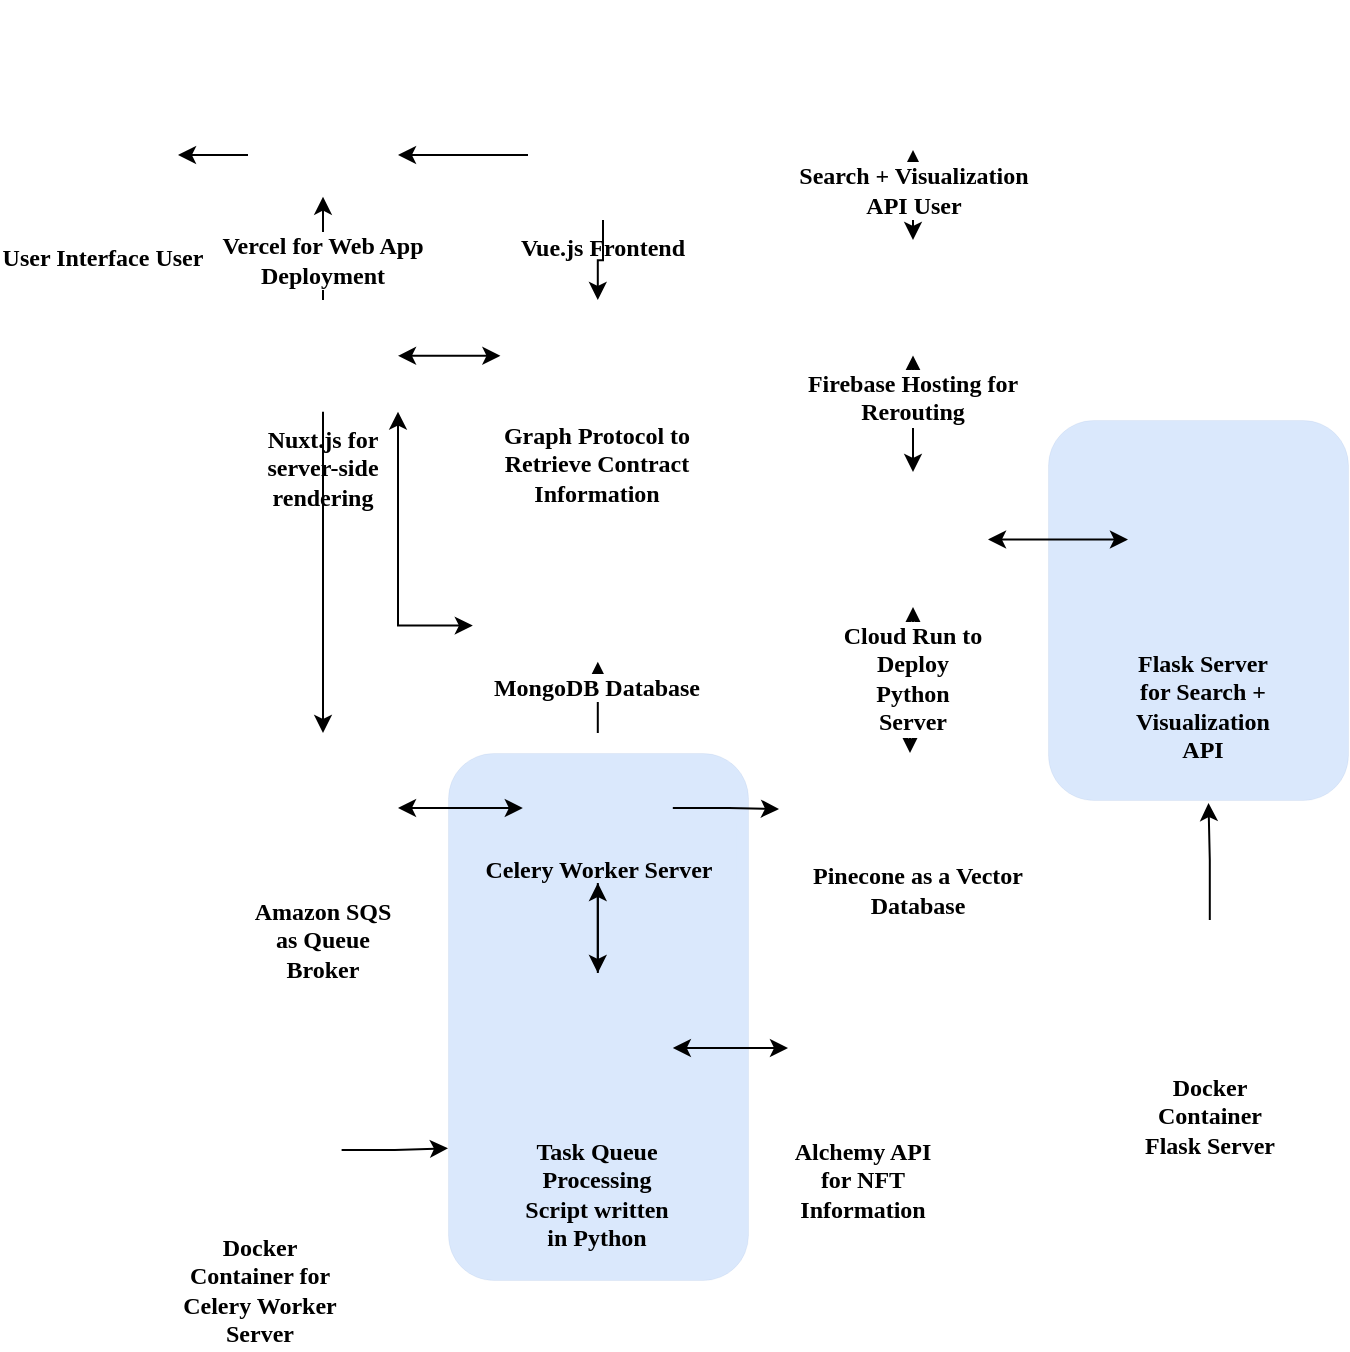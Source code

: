<mxfile version="20.2.8" type="device"><diagram id="brc-46e0PO8EPQsznpxJ" name="Page-1"><mxGraphModel dx="1483" dy="716" grid="1" gridSize="10" guides="1" tooltips="1" connect="1" arrows="1" fold="1" page="1" pageScale="1" pageWidth="850" pageHeight="1100" math="0" shadow="0"><root><mxCell id="0"/><mxCell id="1" parent="0"/><mxCell id="G0bqzOEyVw5i-wzsFkkr-4" value="" style="group" vertex="1" connectable="0" parent="1"><mxGeometry x="240" y="230" width="660" height="640" as="geometry"/></mxCell><mxCell id="v1wjf9izlJEfH41Vqydj-318" value="" style="rounded=1;whiteSpace=wrap;html=1;strokeWidth=0;fillColor=#dae8fc;strokeColor=#6c8ebf;fontFamily=Times New Roman;fontStyle=1" parent="G0bqzOEyVw5i-wzsFkkr-4" vertex="1"><mxGeometry x="510" y="210.0" width="150" height="190" as="geometry"/></mxCell><mxCell id="v1wjf9izlJEfH41Vqydj-319" value="" style="rounded=1;whiteSpace=wrap;html=1;strokeWidth=0;fillColor=#dae8fc;strokeColor=#6c8ebf;fontFamily=Times New Roman;fontStyle=1" parent="G0bqzOEyVw5i-wzsFkkr-4" vertex="1"><mxGeometry x="210" y="376.5" width="150" height="263.5" as="geometry"/></mxCell><mxCell id="v1wjf9izlJEfH41Vqydj-321" value="Vue.js Frontend" style="shape=image;verticalLabelPosition=bottom;labelBackgroundColor=default;verticalAlign=top;aspect=fixed;imageAspect=0;image=https://upload.wikimedia.org/wikipedia/commons/thumb/9/95/Vue.js_Logo_2.svg/1184px-Vue.js_Logo_2.svg.png;fontStyle=1;fontFamily=Times New Roman;" parent="G0bqzOEyVw5i-wzsFkkr-4" vertex="1"><mxGeometry x="250" y="44.98" width="75" height="65.05" as="geometry"/></mxCell><mxCell id="v1wjf9izlJEfH41Vqydj-326" value="Nuxt.js for server-side rendering" style="shape=image;verticalLabelPosition=bottom;labelBackgroundColor=default;verticalAlign=top;aspect=fixed;imageAspect=0;image=https://upload.wikimedia.org/wikipedia/commons/thumb/a/ae/Nuxt_logo.svg/2560px-Nuxt_logo.svg.png;perimeterSpacing=0;strokeWidth=1;whiteSpace=wrap;fontFamily=Times New Roman;fontStyle=1" parent="G0bqzOEyVw5i-wzsFkkr-4" vertex="1"><mxGeometry x="110" y="150.0" width="75" height="55.82" as="geometry"/></mxCell><mxCell id="v1wjf9izlJEfH41Vqydj-328" value="" style="shape=image;verticalLabelPosition=bottom;labelBackgroundColor=default;verticalAlign=top;aspect=fixed;imageAspect=0;image=https://logovtor.com/wp-content/uploads/2020/10/vercel-inc-logo-vector.png;whiteSpace=wrap;fontFamily=Times New Roman;fontStyle=1" parent="G0bqzOEyVw5i-wzsFkkr-4" vertex="1"><mxGeometry x="110" y="56.66" width="75" height="41.68" as="geometry"/></mxCell><mxCell id="v1wjf9izlJEfH41Vqydj-320" style="edgeStyle=orthogonalEdgeStyle;rounded=0;orthogonalLoop=1;jettySize=auto;html=1;entryX=1;entryY=0.5;entryDx=0;entryDy=0;fontFamily=Times New Roman;fontStyle=1" parent="G0bqzOEyVw5i-wzsFkkr-4" source="v1wjf9izlJEfH41Vqydj-321" target="v1wjf9izlJEfH41Vqydj-328" edge="1"><mxGeometry relative="1" as="geometry"/></mxCell><mxCell id="v1wjf9izlJEfH41Vqydj-322" style="edgeStyle=orthogonalEdgeStyle;rounded=0;orthogonalLoop=1;jettySize=auto;html=1;entryX=0.5;entryY=1;entryDx=0;entryDy=0;fontFamily=Times New Roman;fontStyle=1" parent="G0bqzOEyVw5i-wzsFkkr-4" source="v1wjf9izlJEfH41Vqydj-326" target="v1wjf9izlJEfH41Vqydj-328" edge="1"><mxGeometry relative="1" as="geometry"/></mxCell><mxCell id="v1wjf9izlJEfH41Vqydj-329" value="User Interface User" style="shape=image;verticalLabelPosition=bottom;labelBackgroundColor=default;verticalAlign=top;aspect=fixed;imageAspect=0;image=https://cdn.icon-icons.com/icons2/2506/PNG/512/user_icon_150670.png;fontFamily=Times New Roman;fontStyle=1" parent="G0bqzOEyVw5i-wzsFkkr-4" vertex="1"><mxGeometry y="40.0" width="75" height="75" as="geometry"/></mxCell><mxCell id="v1wjf9izlJEfH41Vqydj-327" style="edgeStyle=orthogonalEdgeStyle;rounded=0;orthogonalLoop=1;jettySize=auto;html=1;fontFamily=Times New Roman;fontStyle=1" parent="G0bqzOEyVw5i-wzsFkkr-4" source="v1wjf9izlJEfH41Vqydj-328" target="v1wjf9izlJEfH41Vqydj-329" edge="1"><mxGeometry relative="1" as="geometry"/></mxCell><mxCell id="v1wjf9izlJEfH41Vqydj-333" value="Graph Protocol to Retrieve Contract Information" style="shape=image;verticalLabelPosition=bottom;labelBackgroundColor=default;verticalAlign=top;aspect=fixed;imageAspect=0;image=https://image4.owler.com/logo/graph-protocol_owler_20200701_083132_original.png;spacing=0;horizontal=1;whiteSpace=wrap;fontFamily=Times New Roman;fontStyle=1" parent="G0bqzOEyVw5i-wzsFkkr-4" vertex="1"><mxGeometry x="236.21" y="150.0" width="97.41" height="55.82" as="geometry"/></mxCell><mxCell id="v1wjf9izlJEfH41Vqydj-359" value="" style="edgeStyle=orthogonalEdgeStyle;rounded=0;orthogonalLoop=1;jettySize=auto;html=1;fontFamily=Times New Roman;fontSize=15;fontColor=default;strokeWidth=1;fontStyle=1" parent="G0bqzOEyVw5i-wzsFkkr-4" source="v1wjf9izlJEfH41Vqydj-321" target="v1wjf9izlJEfH41Vqydj-333" edge="1"><mxGeometry relative="1" as="geometry"/></mxCell><mxCell id="v1wjf9izlJEfH41Vqydj-325" style="edgeStyle=orthogonalEdgeStyle;rounded=0;orthogonalLoop=1;jettySize=auto;html=1;exitX=1;exitY=0.5;exitDx=0;exitDy=0;entryX=0;entryY=0.5;entryDx=0;entryDy=0;startArrow=classic;startFill=1;fontFamily=Times New Roman;fontStyle=1" parent="G0bqzOEyVw5i-wzsFkkr-4" source="v1wjf9izlJEfH41Vqydj-326" target="v1wjf9izlJEfH41Vqydj-333" edge="1"><mxGeometry relative="1" as="geometry"/></mxCell><mxCell id="v1wjf9izlJEfH41Vqydj-335" value="Amazon SQS as Queue Broker" style="shape=image;verticalLabelPosition=bottom;labelBackgroundColor=default;verticalAlign=top;aspect=fixed;imageAspect=0;image=https://a.slack-edge.com/80588/img/services/amazon-sqs_512.png;whiteSpace=wrap;fontFamily=Times New Roman;fontStyle=1" parent="G0bqzOEyVw5i-wzsFkkr-4" vertex="1"><mxGeometry x="110" y="366.5" width="75" height="75" as="geometry"/></mxCell><mxCell id="v1wjf9izlJEfH41Vqydj-323" style="edgeStyle=orthogonalEdgeStyle;rounded=0;orthogonalLoop=1;jettySize=auto;html=1;entryX=0.5;entryY=0;entryDx=0;entryDy=0;fontFamily=Times New Roman;fontStyle=1" parent="G0bqzOEyVw5i-wzsFkkr-4" source="v1wjf9izlJEfH41Vqydj-326" target="v1wjf9izlJEfH41Vqydj-335" edge="1"><mxGeometry relative="1" as="geometry"/></mxCell><mxCell id="v1wjf9izlJEfH41Vqydj-336" style="edgeStyle=orthogonalEdgeStyle;rounded=0;orthogonalLoop=1;jettySize=auto;html=1;entryX=0.5;entryY=1;entryDx=0;entryDy=0;fontFamily=Times New Roman;fontStyle=1" parent="G0bqzOEyVw5i-wzsFkkr-4" source="v1wjf9izlJEfH41Vqydj-339" edge="1"><mxGeometry relative="1" as="geometry"><mxPoint x="284.91" y="330.88" as="targetPoint"/></mxGeometry></mxCell><mxCell id="v1wjf9izlJEfH41Vqydj-340" value="MongoDB Database " style="shape=image;verticalLabelPosition=bottom;labelBackgroundColor=default;verticalAlign=top;aspect=fixed;imageAspect=0;image=https://webimages.mongodb.com/_com_assets/cms/kusb9stg1ndrp7j53-MongoDBLogoBrand1.png?auto=format%252Ccompress;whiteSpace=wrap;fontFamily=Times New Roman;fontStyle=1" parent="G0bqzOEyVw5i-wzsFkkr-4" vertex="1"><mxGeometry x="222.41" y="295.62" width="125" height="34.38" as="geometry"/></mxCell><mxCell id="v1wjf9izlJEfH41Vqydj-324" style="edgeStyle=orthogonalEdgeStyle;rounded=0;orthogonalLoop=1;jettySize=auto;html=1;exitX=1;exitY=1;exitDx=0;exitDy=0;entryX=0;entryY=0.5;entryDx=0;entryDy=0;startArrow=classic;startFill=1;fontFamily=Times New Roman;fontStyle=1" parent="G0bqzOEyVw5i-wzsFkkr-4" source="v1wjf9izlJEfH41Vqydj-326" target="v1wjf9izlJEfH41Vqydj-340" edge="1"><mxGeometry relative="1" as="geometry"><mxPoint x="185" y="290" as="targetPoint"/></mxGeometry></mxCell><mxCell id="v1wjf9izlJEfH41Vqydj-341" value="" style="shape=image;verticalLabelPosition=bottom;labelBackgroundColor=default;verticalAlign=top;aspect=fixed;imageAspect=0;image=https://dzh2zima160vx.cloudfront.net/logo/ba98e793f4c92345ca3d8eecf80a398d_284_160?Expires=1861920000&amp;Signature=g0TkEqSsUJEb-oDuS3BL91khwNg8QGuKqYTfeKqlkkDcg1hBHQ4bW6scu3KIlUQYU2EBZ2lii04HV3h6jTriNE2lFAK1EAz4LpJRiOOwEX7rSWq1jMCkGEXsxuXDDmYNjvWfxNokIbNTQqwQbpD~klgqmtB2b9E--CaiT9H-gWixiMtWLg3uSxG-ux~~mgloyaJ5YA-01SOpjveI4mss423IMaDd5IUC4nMjYJo1qest9k3Ugxh-SHiMYGLeJYGdJOQwG-ZJzbXEnQ7o9lj1SAbvuvANBAXtXGHkRYunoFKLnCex8hQ3CkzEAI15fJ8o2iMIvmirRbha4G2Pq9Pe2w__&amp;Key-Pair-Id=APKAII5OVX4LZ3WT422Q;fontFamily=Times New Roman;fontStyle=1" parent="G0bqzOEyVw5i-wzsFkkr-4" vertex="1"><mxGeometry x="378.5" y="376.5" width="125" height="70.42" as="geometry"/></mxCell><mxCell id="v1wjf9izlJEfH41Vqydj-343" value="Task Queue Processing Script written in Python" style="shape=image;verticalLabelPosition=bottom;labelBackgroundColor=none;verticalAlign=top;aspect=fixed;imageAspect=0;image=https://upload.wikimedia.org/wikipedia/commons/thumb/c/c3/Python-logo-notext.svg/1200px-Python-logo-notext.svg.png;whiteSpace=wrap;fontFamily=Times New Roman;fontStyle=1" parent="G0bqzOEyVw5i-wzsFkkr-4" vertex="1"><mxGeometry x="247.41" y="486.5" width="75" height="75" as="geometry"/></mxCell><mxCell id="v1wjf9izlJEfH41Vqydj-344" value="Alchemy API for NFT Information" style="shape=image;verticalLabelPosition=bottom;labelBackgroundColor=default;verticalAlign=top;aspect=fixed;imageAspect=0;image=https://res.cloudinary.com/apideck/icons/alchemy;whiteSpace=wrap;fontFamily=Times New Roman;fontStyle=1" parent="G0bqzOEyVw5i-wzsFkkr-4" vertex="1"><mxGeometry x="380" y="486.5" width="75" height="75" as="geometry"/></mxCell><mxCell id="v1wjf9izlJEfH41Vqydj-342" style="edgeStyle=orthogonalEdgeStyle;rounded=0;orthogonalLoop=1;jettySize=auto;html=1;exitX=1;exitY=0.5;exitDx=0;exitDy=0;entryX=0;entryY=0.5;entryDx=0;entryDy=0;startArrow=classic;startFill=1;fontFamily=Times New Roman;fontStyle=1" parent="G0bqzOEyVw5i-wzsFkkr-4" source="v1wjf9izlJEfH41Vqydj-343" target="v1wjf9izlJEfH41Vqydj-344" edge="1"><mxGeometry relative="1" as="geometry"/></mxCell><mxCell id="v1wjf9izlJEfH41Vqydj-346" style="edgeStyle=orthogonalEdgeStyle;rounded=0;orthogonalLoop=1;jettySize=auto;html=1;exitX=0.5;exitY=1;exitDx=0;exitDy=0;fontFamily=Times New Roman;startArrow=classic;startFill=1;fontStyle=1" parent="G0bqzOEyVw5i-wzsFkkr-4" source="v1wjf9izlJEfH41Vqydj-347" target="v1wjf9izlJEfH41Vqydj-341" edge="1"><mxGeometry relative="1" as="geometry"/></mxCell><mxCell id="v1wjf9izlJEfH41Vqydj-347" value="Cloud Run to Deploy Python Server" style="shape=image;verticalLabelPosition=bottom;labelBackgroundColor=default;verticalAlign=top;aspect=fixed;imageAspect=0;image=https://seeklogo.com/images/G/google-cloud-run-logo-895F1305FF-seeklogo.com.png;whiteSpace=wrap;fontFamily=Times New Roman;fontStyle=1" parent="G0bqzOEyVw5i-wzsFkkr-4" vertex="1"><mxGeometry x="405" y="236.0" width="75" height="67.5" as="geometry"/></mxCell><mxCell id="v1wjf9izlJEfH41Vqydj-348" value="Flask Server for Search + Visualization API" style="shape=image;verticalLabelPosition=bottom;labelBackgroundColor=none;verticalAlign=top;aspect=fixed;imageAspect=0;image=https://cdn.freebiesupply.com/logos/large/2x/flask-logo-png-transparent.png;whiteSpace=wrap;fontColor=default;fontFamily=Times New Roman;fontStyle=1" parent="G0bqzOEyVw5i-wzsFkkr-4" vertex="1"><mxGeometry x="550" y="221.61" width="75" height="96.29" as="geometry"/></mxCell><mxCell id="v1wjf9izlJEfH41Vqydj-345" style="edgeStyle=orthogonalEdgeStyle;rounded=0;orthogonalLoop=1;jettySize=auto;html=1;exitX=1;exitY=0.5;exitDx=0;exitDy=0;entryX=0;entryY=0.5;entryDx=0;entryDy=0;startArrow=classic;startFill=1;fontFamily=Times New Roman;fontStyle=1" parent="G0bqzOEyVw5i-wzsFkkr-4" source="v1wjf9izlJEfH41Vqydj-347" target="v1wjf9izlJEfH41Vqydj-348" edge="1"><mxGeometry relative="1" as="geometry"/></mxCell><mxCell id="v1wjf9izlJEfH41Vqydj-349" value="" style="shape=image;verticalLabelPosition=bottom;labelBackgroundColor=#FFFFFF;verticalAlign=top;aspect=fixed;imageAspect=0;image=https://cdn.icon-icons.com/icons2/2506/PNG/512/user_icon_150670.png;fontFamily=Times New Roman;fontStyle=1" parent="G0bqzOEyVw5i-wzsFkkr-4" vertex="1"><mxGeometry x="405" width="75" height="75" as="geometry"/></mxCell><mxCell id="v1wjf9izlJEfH41Vqydj-350" style="edgeStyle=orthogonalEdgeStyle;rounded=0;orthogonalLoop=1;jettySize=auto;html=0;exitX=1;exitY=0.5;exitDx=0;exitDy=0;entryX=0;entryY=0.75;entryDx=0;entryDy=0;fontFamily=Times New Roman;startArrow=none;startFill=0;fontStyle=1" parent="G0bqzOEyVw5i-wzsFkkr-4" source="v1wjf9izlJEfH41Vqydj-351" target="v1wjf9izlJEfH41Vqydj-319" edge="1"><mxGeometry relative="1" as="geometry"/></mxCell><mxCell id="v1wjf9izlJEfH41Vqydj-351" value="Docker Container for Celery Worker Server" style="shape=image;verticalLabelPosition=bottom;labelBackgroundColor=default;verticalAlign=top;aspect=fixed;imageAspect=0;image=https://www.docker.com/wp-content/uploads/2022/03/vertical-logo-monochromatic.png;whiteSpace=wrap;fontFamily=Times New Roman;fontStyle=1" parent="G0bqzOEyVw5i-wzsFkkr-4" vertex="1"><mxGeometry x="75" y="540" width="81.81" height="70" as="geometry"/></mxCell><mxCell id="v1wjf9izlJEfH41Vqydj-352" style="edgeStyle=orthogonalEdgeStyle;rounded=0;orthogonalLoop=1;jettySize=auto;html=0;entryX=0.535;entryY=1.008;entryDx=0;entryDy=0;entryPerimeter=0;fontFamily=Times New Roman;startArrow=none;startFill=0;fontStyle=1" parent="G0bqzOEyVw5i-wzsFkkr-4" source="v1wjf9izlJEfH41Vqydj-353" target="v1wjf9izlJEfH41Vqydj-318" edge="1"><mxGeometry relative="1" as="geometry"/></mxCell><mxCell id="v1wjf9izlJEfH41Vqydj-353" value="Docker Container Flask Server" style="shape=image;verticalLabelPosition=bottom;labelBackgroundColor=default;verticalAlign=top;aspect=fixed;imageAspect=0;image=https://www.docker.com/wp-content/uploads/2022/03/vertical-logo-monochromatic.png;whiteSpace=wrap;fontFamily=Times New Roman;fontStyle=1" parent="G0bqzOEyVw5i-wzsFkkr-4" vertex="1"><mxGeometry x="550" y="460" width="81.81" height="70" as="geometry"/></mxCell><mxCell id="v1wjf9izlJEfH41Vqydj-354" style="edgeStyle=orthogonalEdgeStyle;rounded=0;orthogonalLoop=1;jettySize=auto;html=0;entryX=0.5;entryY=0;entryDx=0;entryDy=0;fontFamily=Times New Roman;startArrow=classic;startFill=1;fontStyle=1" parent="G0bqzOEyVw5i-wzsFkkr-4" source="v1wjf9izlJEfH41Vqydj-355" target="v1wjf9izlJEfH41Vqydj-347" edge="1"><mxGeometry relative="1" as="geometry"/></mxCell><mxCell id="v1wjf9izlJEfH41Vqydj-355" value="Firebase Hosting for Rerouting" style="shape=image;verticalLabelPosition=bottom;labelBackgroundColor=default;verticalAlign=top;aspect=fixed;imageAspect=0;image=https://miro.medium.com/max/1300/1*5n0uJ3CTF8MiKJJhNkNJMA.png;whiteSpace=wrap;fontFamily=Times New Roman;fontStyle=1" parent="G0bqzOEyVw5i-wzsFkkr-4" vertex="1"><mxGeometry x="380" y="120.0" width="125" height="57.69" as="geometry"/></mxCell><mxCell id="v1wjf9izlJEfH41Vqydj-317" style="edgeStyle=orthogonalEdgeStyle;rounded=0;orthogonalLoop=1;jettySize=auto;html=0;exitX=0.5;exitY=1;exitDx=0;exitDy=0;entryX=0.5;entryY=0;entryDx=0;entryDy=0;fontFamily=Times New Roman;startArrow=classic;startFill=1;fontStyle=1" parent="G0bqzOEyVw5i-wzsFkkr-4" source="v1wjf9izlJEfH41Vqydj-349" target="v1wjf9izlJEfH41Vqydj-355" edge="1"><mxGeometry relative="1" as="geometry"/></mxCell><mxCell id="v1wjf9izlJEfH41Vqydj-360" value="&lt;br style=&quot;font-size: 12px;&quot;&gt;&lt;b style=&quot;font-size: 12px;&quot;&gt;Celery Worker Server&lt;/b&gt;&lt;br style=&quot;font-size: 12px;&quot;&gt;" style="text;html=1;strokeColor=none;fillColor=#dae8fc;align=center;verticalAlign=middle;whiteSpace=wrap;rounded=0;labelBackgroundColor=none;fontFamily=Times New Roman;fontSize=12;labelBorderColor=none;" parent="G0bqzOEyVw5i-wzsFkkr-4" vertex="1"><mxGeometry x="215.63" y="411.5" width="138.75" height="30" as="geometry"/></mxCell><mxCell id="v1wjf9izlJEfH41Vqydj-339" value="" style="shape=image;verticalLabelPosition=bottom;labelBackgroundColor=none;verticalAlign=top;aspect=fixed;imageAspect=0;image=https://upload.wikimedia.org/wikipedia/commons/1/19/Celery_logo.png;fontFamily=Times New Roman;fontStyle=1" parent="G0bqzOEyVw5i-wzsFkkr-4" vertex="1"><mxGeometry x="247.41" y="366.5" width="75" height="75" as="geometry"/></mxCell><mxCell id="v1wjf9izlJEfH41Vqydj-334" style="edgeStyle=orthogonalEdgeStyle;rounded=0;orthogonalLoop=1;jettySize=auto;html=1;exitX=1;exitY=0.5;exitDx=0;exitDy=0;entryX=0;entryY=0.5;entryDx=0;entryDy=0;startArrow=classic;startFill=1;fontFamily=Times New Roman;fontStyle=1" parent="G0bqzOEyVw5i-wzsFkkr-4" source="v1wjf9izlJEfH41Vqydj-335" target="v1wjf9izlJEfH41Vqydj-339" edge="1"><mxGeometry relative="1" as="geometry"/></mxCell><mxCell id="v1wjf9izlJEfH41Vqydj-337" style="edgeStyle=orthogonalEdgeStyle;rounded=0;orthogonalLoop=1;jettySize=auto;html=1;exitX=1;exitY=0.5;exitDx=0;exitDy=0;entryX=-0.024;entryY=0.398;entryDx=0;entryDy=0;entryPerimeter=0;fontFamily=Times New Roman;fontStyle=1" parent="G0bqzOEyVw5i-wzsFkkr-4" source="v1wjf9izlJEfH41Vqydj-339" target="v1wjf9izlJEfH41Vqydj-341" edge="1"><mxGeometry relative="1" as="geometry"/></mxCell><mxCell id="v1wjf9izlJEfH41Vqydj-338" style="edgeStyle=orthogonalEdgeStyle;rounded=0;orthogonalLoop=1;jettySize=auto;html=1;entryX=0.5;entryY=1;entryDx=0;entryDy=0;fontFamily=Times New Roman;fontStyle=1" parent="G0bqzOEyVw5i-wzsFkkr-4" source="v1wjf9izlJEfH41Vqydj-343" target="v1wjf9izlJEfH41Vqydj-339" edge="1"><mxGeometry relative="1" as="geometry"/></mxCell><mxCell id="v1wjf9izlJEfH41Vqydj-358" value="" style="edgeStyle=orthogonalEdgeStyle;rounded=0;orthogonalLoop=1;jettySize=auto;html=1;fontFamily=Times New Roman;fontSize=15;fontColor=default;strokeWidth=1;fontStyle=1" parent="G0bqzOEyVw5i-wzsFkkr-4" source="v1wjf9izlJEfH41Vqydj-339" target="v1wjf9izlJEfH41Vqydj-343" edge="1"><mxGeometry relative="1" as="geometry"/></mxCell><mxCell id="G0bqzOEyVw5i-wzsFkkr-1" value="&lt;font face=&quot;Times New Roman&quot;&gt;&lt;b&gt;Vercel for Web App Deployment&lt;/b&gt;&lt;/font&gt;" style="text;html=1;strokeColor=none;fillColor=none;align=center;verticalAlign=middle;whiteSpace=wrap;rounded=0;labelBackgroundColor=#FFFFFF;" vertex="1" parent="G0bqzOEyVw5i-wzsFkkr-4"><mxGeometry x="96.25" y="115" width="102.5" height="30" as="geometry"/></mxCell><mxCell id="G0bqzOEyVw5i-wzsFkkr-2" value="&lt;b&gt;Search + Visualization API User&lt;/b&gt;" style="text;html=1;strokeColor=none;fillColor=none;align=center;verticalAlign=middle;whiteSpace=wrap;rounded=0;labelBackgroundColor=#FFFFFF;fontFamily=Times New Roman;" vertex="1" parent="G0bqzOEyVw5i-wzsFkkr-4"><mxGeometry x="378.5" y="80.03" width="127.5" height="30" as="geometry"/></mxCell><mxCell id="G0bqzOEyVw5i-wzsFkkr-3" value="&lt;b&gt;Pinecone as a Vector Database&lt;/b&gt;" style="text;html=1;strokeColor=none;fillColor=none;align=center;verticalAlign=middle;whiteSpace=wrap;rounded=0;labelBackgroundColor=#FFFFFF;fontFamily=Times New Roman;" vertex="1" parent="G0bqzOEyVw5i-wzsFkkr-4"><mxGeometry x="385" y="430" width="120" height="30" as="geometry"/></mxCell></root></mxGraphModel></diagram></mxfile>